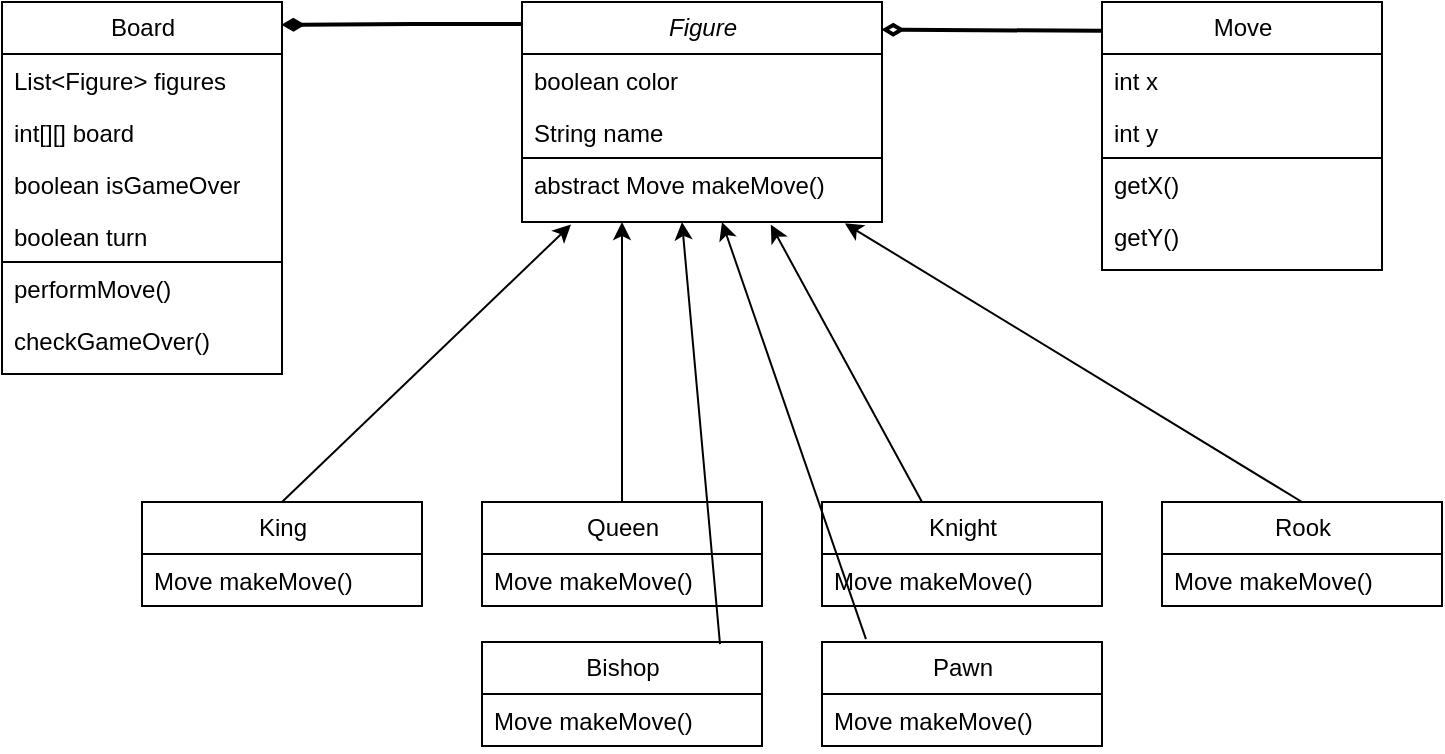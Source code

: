 <mxfile version="23.1.2" type="device">
  <diagram name="Page-1" id="xqHb2A8Pqyfyblk3TKCt">
    <mxGraphModel dx="364" dy="184" grid="1" gridSize="10" guides="1" tooltips="1" connect="1" arrows="1" fold="1" page="1" pageScale="1" pageWidth="850" pageHeight="1100" math="0" shadow="0">
      <root>
        <mxCell id="0" />
        <mxCell id="1" parent="0" />
        <mxCell id="PgqH4XUq-C3_z86vgJyu-1" value="Board" style="swimlane;fontStyle=0;childLayout=stackLayout;horizontal=1;startSize=26;fillColor=none;horizontalStack=0;resizeParent=1;resizeParentMax=0;resizeLast=0;collapsible=1;marginBottom=0;html=1;" vertex="1" parent="1">
          <mxGeometry x="190" y="110" width="140" height="130" as="geometry" />
        </mxCell>
        <mxCell id="PgqH4XUq-C3_z86vgJyu-2" value="List&amp;lt;Figure&amp;gt; figures" style="text;strokeColor=none;fillColor=none;align=left;verticalAlign=top;spacingLeft=4;spacingRight=4;overflow=hidden;rotatable=0;points=[[0,0.5],[1,0.5]];portConstraint=eastwest;whiteSpace=wrap;html=1;" vertex="1" parent="PgqH4XUq-C3_z86vgJyu-1">
          <mxGeometry y="26" width="140" height="26" as="geometry" />
        </mxCell>
        <mxCell id="PgqH4XUq-C3_z86vgJyu-3" value="int[][] board" style="text;strokeColor=none;fillColor=none;align=left;verticalAlign=top;spacingLeft=4;spacingRight=4;overflow=hidden;rotatable=0;points=[[0,0.5],[1,0.5]];portConstraint=eastwest;whiteSpace=wrap;html=1;" vertex="1" parent="PgqH4XUq-C3_z86vgJyu-1">
          <mxGeometry y="52" width="140" height="26" as="geometry" />
        </mxCell>
        <mxCell id="PgqH4XUq-C3_z86vgJyu-4" value="boolean isGameOver" style="text;strokeColor=none;fillColor=none;align=left;verticalAlign=top;spacingLeft=4;spacingRight=4;overflow=hidden;rotatable=0;points=[[0,0.5],[1,0.5]];portConstraint=eastwest;whiteSpace=wrap;html=1;" vertex="1" parent="PgqH4XUq-C3_z86vgJyu-1">
          <mxGeometry y="78" width="140" height="26" as="geometry" />
        </mxCell>
        <mxCell id="PgqH4XUq-C3_z86vgJyu-13" value="boolean turn" style="text;strokeColor=none;fillColor=none;align=left;verticalAlign=top;spacingLeft=4;spacingRight=4;overflow=hidden;rotatable=0;points=[[0,0.5],[1,0.5]];portConstraint=eastwest;whiteSpace=wrap;html=1;" vertex="1" parent="PgqH4XUq-C3_z86vgJyu-1">
          <mxGeometry y="104" width="140" height="26" as="geometry" />
        </mxCell>
        <mxCell id="PgqH4XUq-C3_z86vgJyu-9" value="" style="rounded=0;whiteSpace=wrap;html=1;" vertex="1" parent="1">
          <mxGeometry x="190" y="240" width="140" height="56" as="geometry" />
        </mxCell>
        <mxCell id="PgqH4XUq-C3_z86vgJyu-10" value="performMove()" style="text;strokeColor=none;fillColor=none;align=left;verticalAlign=top;spacingLeft=4;spacingRight=4;overflow=hidden;rotatable=0;points=[[0,0.5],[1,0.5]];portConstraint=eastwest;whiteSpace=wrap;html=1;" vertex="1" parent="1">
          <mxGeometry x="190" y="240" width="140" height="26" as="geometry" />
        </mxCell>
        <mxCell id="PgqH4XUq-C3_z86vgJyu-11" value="checkGameOver()" style="text;strokeColor=none;fillColor=none;align=left;verticalAlign=top;spacingLeft=4;spacingRight=4;overflow=hidden;rotatable=0;points=[[0,0.5],[1,0.5]];portConstraint=eastwest;whiteSpace=wrap;html=1;" vertex="1" parent="1">
          <mxGeometry x="190" y="266" width="140" height="24" as="geometry" />
        </mxCell>
        <mxCell id="PgqH4XUq-C3_z86vgJyu-19" style="edgeStyle=orthogonalEdgeStyle;rounded=0;orthogonalLoop=1;jettySize=auto;html=1;exitX=-0.002;exitY=0.09;exitDx=0;exitDy=0;endArrow=diamondThin;endFill=1;strokeWidth=2;exitPerimeter=0;entryX=0.998;entryY=0.075;entryDx=0;entryDy=0;entryPerimeter=0;" edge="1" parent="1">
          <mxGeometry relative="1" as="geometry">
            <mxPoint x="449.72" y="121.0" as="sourcePoint" />
            <mxPoint x="329.72" y="121.39" as="targetPoint" />
            <Array as="points">
              <mxPoint x="395" y="120.64" />
            </Array>
          </mxGeometry>
        </mxCell>
        <mxCell id="PgqH4XUq-C3_z86vgJyu-14" value="&lt;i&gt;Figure&lt;/i&gt;" style="swimlane;fontStyle=0;childLayout=stackLayout;horizontal=1;startSize=26;fillColor=none;horizontalStack=0;resizeParent=1;resizeParentMax=0;resizeLast=0;collapsible=1;marginBottom=0;html=1;" vertex="1" parent="1">
          <mxGeometry x="450" y="110" width="180" height="78" as="geometry" />
        </mxCell>
        <mxCell id="PgqH4XUq-C3_z86vgJyu-15" value="boolean color" style="text;strokeColor=none;fillColor=none;align=left;verticalAlign=top;spacingLeft=4;spacingRight=4;overflow=hidden;rotatable=0;points=[[0,0.5],[1,0.5]];portConstraint=eastwest;whiteSpace=wrap;html=1;" vertex="1" parent="PgqH4XUq-C3_z86vgJyu-14">
          <mxGeometry y="26" width="180" height="26" as="geometry" />
        </mxCell>
        <mxCell id="PgqH4XUq-C3_z86vgJyu-16" value="String name" style="text;strokeColor=none;fillColor=none;align=left;verticalAlign=top;spacingLeft=4;spacingRight=4;overflow=hidden;rotatable=0;points=[[0,0.5],[1,0.5]];portConstraint=eastwest;whiteSpace=wrap;html=1;" vertex="1" parent="PgqH4XUq-C3_z86vgJyu-14">
          <mxGeometry y="52" width="180" height="26" as="geometry" />
        </mxCell>
        <mxCell id="PgqH4XUq-C3_z86vgJyu-20" value="" style="rounded=0;whiteSpace=wrap;html=1;" vertex="1" parent="1">
          <mxGeometry x="450" y="188" width="180" height="32" as="geometry" />
        </mxCell>
        <mxCell id="PgqH4XUq-C3_z86vgJyu-21" value="abstract Move makeMove()" style="text;strokeColor=none;fillColor=none;align=left;verticalAlign=top;spacingLeft=4;spacingRight=4;overflow=hidden;rotatable=0;points=[[0,0.5],[1,0.5]];portConstraint=eastwest;whiteSpace=wrap;html=1;" vertex="1" parent="1">
          <mxGeometry x="450" y="188" width="180" height="26" as="geometry" />
        </mxCell>
        <mxCell id="PgqH4XUq-C3_z86vgJyu-23" value="King" style="swimlane;fontStyle=0;childLayout=stackLayout;horizontal=1;startSize=26;fillColor=none;horizontalStack=0;resizeParent=1;resizeParentMax=0;resizeLast=0;collapsible=1;marginBottom=0;html=1;" vertex="1" parent="1">
          <mxGeometry x="260" y="360" width="140" height="52" as="geometry" />
        </mxCell>
        <mxCell id="PgqH4XUq-C3_z86vgJyu-42" value="" style="endArrow=classic;html=1;rounded=0;exitX=0.85;exitY=0.02;exitDx=0;exitDy=0;exitPerimeter=0;" edge="1" parent="PgqH4XUq-C3_z86vgJyu-23" source="PgqH4XUq-C3_z86vgJyu-33">
          <mxGeometry width="50" height="50" relative="1" as="geometry">
            <mxPoint x="110" y="70" as="sourcePoint" />
            <mxPoint x="270" y="-140" as="targetPoint" />
          </mxGeometry>
        </mxCell>
        <mxCell id="PgqH4XUq-C3_z86vgJyu-24" value="Move makeMove()" style="text;strokeColor=none;fillColor=none;align=left;verticalAlign=top;spacingLeft=4;spacingRight=4;overflow=hidden;rotatable=0;points=[[0,0.5],[1,0.5]];portConstraint=eastwest;whiteSpace=wrap;html=1;" vertex="1" parent="PgqH4XUq-C3_z86vgJyu-23">
          <mxGeometry y="26" width="140" height="26" as="geometry" />
        </mxCell>
        <mxCell id="PgqH4XUq-C3_z86vgJyu-27" value="Queen" style="swimlane;fontStyle=0;childLayout=stackLayout;horizontal=1;startSize=26;fillColor=none;horizontalStack=0;resizeParent=1;resizeParentMax=0;resizeLast=0;collapsible=1;marginBottom=0;html=1;" vertex="1" parent="1">
          <mxGeometry x="430" y="360" width="140" height="52" as="geometry" />
        </mxCell>
        <mxCell id="PgqH4XUq-C3_z86vgJyu-43" value="" style="endArrow=classic;html=1;rounded=0;exitX=0.157;exitY=-0.027;exitDx=0;exitDy=0;exitPerimeter=0;" edge="1" parent="PgqH4XUq-C3_z86vgJyu-27" source="PgqH4XUq-C3_z86vgJyu-35">
          <mxGeometry width="50" height="50" relative="1" as="geometry">
            <mxPoint x="100" y="70" as="sourcePoint" />
            <mxPoint x="120" y="-140" as="targetPoint" />
          </mxGeometry>
        </mxCell>
        <mxCell id="PgqH4XUq-C3_z86vgJyu-28" value="Move makeMove()" style="text;strokeColor=none;fillColor=none;align=left;verticalAlign=top;spacingLeft=4;spacingRight=4;overflow=hidden;rotatable=0;points=[[0,0.5],[1,0.5]];portConstraint=eastwest;whiteSpace=wrap;html=1;" vertex="1" parent="PgqH4XUq-C3_z86vgJyu-27">
          <mxGeometry y="26" width="140" height="26" as="geometry" />
        </mxCell>
        <mxCell id="PgqH4XUq-C3_z86vgJyu-29" value="Rook" style="swimlane;fontStyle=0;childLayout=stackLayout;horizontal=1;startSize=26;fillColor=none;horizontalStack=0;resizeParent=1;resizeParentMax=0;resizeLast=0;collapsible=1;marginBottom=0;html=1;" vertex="1" parent="1">
          <mxGeometry x="770" y="360" width="140" height="52" as="geometry" />
        </mxCell>
        <mxCell id="PgqH4XUq-C3_z86vgJyu-30" value="Move makeMove()" style="text;strokeColor=none;fillColor=none;align=left;verticalAlign=top;spacingLeft=4;spacingRight=4;overflow=hidden;rotatable=0;points=[[0,0.5],[1,0.5]];portConstraint=eastwest;whiteSpace=wrap;html=1;" vertex="1" parent="PgqH4XUq-C3_z86vgJyu-29">
          <mxGeometry y="26" width="140" height="26" as="geometry" />
        </mxCell>
        <mxCell id="PgqH4XUq-C3_z86vgJyu-31" value="Knight" style="swimlane;fontStyle=0;childLayout=stackLayout;horizontal=1;startSize=26;fillColor=none;horizontalStack=0;resizeParent=1;resizeParentMax=0;resizeLast=0;collapsible=1;marginBottom=0;html=1;" vertex="1" parent="1">
          <mxGeometry x="600" y="360" width="140" height="52" as="geometry" />
        </mxCell>
        <mxCell id="PgqH4XUq-C3_z86vgJyu-32" value="Move makeMove()" style="text;strokeColor=none;fillColor=none;align=left;verticalAlign=top;spacingLeft=4;spacingRight=4;overflow=hidden;rotatable=0;points=[[0,0.5],[1,0.5]];portConstraint=eastwest;whiteSpace=wrap;html=1;" vertex="1" parent="PgqH4XUq-C3_z86vgJyu-31">
          <mxGeometry y="26" width="140" height="26" as="geometry" />
        </mxCell>
        <mxCell id="PgqH4XUq-C3_z86vgJyu-33" value="Bishop" style="swimlane;fontStyle=0;childLayout=stackLayout;horizontal=1;startSize=26;fillColor=none;horizontalStack=0;resizeParent=1;resizeParentMax=0;resizeLast=0;collapsible=1;marginBottom=0;html=1;" vertex="1" parent="1">
          <mxGeometry x="430" y="430" width="140" height="52" as="geometry" />
        </mxCell>
        <mxCell id="PgqH4XUq-C3_z86vgJyu-34" value="Move makeMove()" style="text;strokeColor=none;fillColor=none;align=left;verticalAlign=top;spacingLeft=4;spacingRight=4;overflow=hidden;rotatable=0;points=[[0,0.5],[1,0.5]];portConstraint=eastwest;whiteSpace=wrap;html=1;" vertex="1" parent="PgqH4XUq-C3_z86vgJyu-33">
          <mxGeometry y="26" width="140" height="26" as="geometry" />
        </mxCell>
        <mxCell id="PgqH4XUq-C3_z86vgJyu-35" value="Pawn" style="swimlane;fontStyle=0;childLayout=stackLayout;horizontal=1;startSize=26;fillColor=none;horizontalStack=0;resizeParent=1;resizeParentMax=0;resizeLast=0;collapsible=1;marginBottom=0;html=1;" vertex="1" parent="1">
          <mxGeometry x="600" y="430" width="140" height="52" as="geometry" />
        </mxCell>
        <mxCell id="PgqH4XUq-C3_z86vgJyu-36" value="Move makeMove()" style="text;strokeColor=none;fillColor=none;align=left;verticalAlign=top;spacingLeft=4;spacingRight=4;overflow=hidden;rotatable=0;points=[[0,0.5],[1,0.5]];portConstraint=eastwest;whiteSpace=wrap;html=1;" vertex="1" parent="PgqH4XUq-C3_z86vgJyu-35">
          <mxGeometry y="26" width="140" height="26" as="geometry" />
        </mxCell>
        <mxCell id="PgqH4XUq-C3_z86vgJyu-38" value="" style="endArrow=classic;html=1;rounded=0;entryX=0.136;entryY=1.041;entryDx=0;entryDy=0;entryPerimeter=0;" edge="1" parent="1" target="PgqH4XUq-C3_z86vgJyu-20">
          <mxGeometry width="50" height="50" relative="1" as="geometry">
            <mxPoint x="330" y="360" as="sourcePoint" />
            <mxPoint x="380" y="310" as="targetPoint" />
          </mxGeometry>
        </mxCell>
        <mxCell id="PgqH4XUq-C3_z86vgJyu-39" value="" style="endArrow=classic;html=1;rounded=0;" edge="1" parent="1">
          <mxGeometry width="50" height="50" relative="1" as="geometry">
            <mxPoint x="500" y="360" as="sourcePoint" />
            <mxPoint x="500" y="220" as="targetPoint" />
          </mxGeometry>
        </mxCell>
        <mxCell id="PgqH4XUq-C3_z86vgJyu-40" value="" style="endArrow=classic;html=1;rounded=0;entryX=0.691;entryY=1.041;entryDx=0;entryDy=0;entryPerimeter=0;" edge="1" parent="1" target="PgqH4XUq-C3_z86vgJyu-20">
          <mxGeometry width="50" height="50" relative="1" as="geometry">
            <mxPoint x="650" y="360" as="sourcePoint" />
            <mxPoint x="540" y="220" as="targetPoint" />
          </mxGeometry>
        </mxCell>
        <mxCell id="PgqH4XUq-C3_z86vgJyu-41" value="" style="endArrow=classic;html=1;rounded=0;entryX=0.897;entryY=1.022;entryDx=0;entryDy=0;entryPerimeter=0;" edge="1" parent="1" target="PgqH4XUq-C3_z86vgJyu-20">
          <mxGeometry width="50" height="50" relative="1" as="geometry">
            <mxPoint x="840" y="360" as="sourcePoint" />
            <mxPoint x="890" y="310" as="targetPoint" />
          </mxGeometry>
        </mxCell>
        <mxCell id="PgqH4XUq-C3_z86vgJyu-46" value="Move" style="swimlane;fontStyle=0;childLayout=stackLayout;horizontal=1;startSize=26;fillColor=none;horizontalStack=0;resizeParent=1;resizeParentMax=0;resizeLast=0;collapsible=1;marginBottom=0;html=1;" vertex="1" parent="1">
          <mxGeometry x="740" y="110" width="140" height="78" as="geometry" />
        </mxCell>
        <mxCell id="PgqH4XUq-C3_z86vgJyu-47" value="int x" style="text;strokeColor=none;fillColor=none;align=left;verticalAlign=top;spacingLeft=4;spacingRight=4;overflow=hidden;rotatable=0;points=[[0,0.5],[1,0.5]];portConstraint=eastwest;whiteSpace=wrap;html=1;" vertex="1" parent="PgqH4XUq-C3_z86vgJyu-46">
          <mxGeometry y="26" width="140" height="26" as="geometry" />
        </mxCell>
        <mxCell id="PgqH4XUq-C3_z86vgJyu-48" value="int y" style="text;strokeColor=none;fillColor=none;align=left;verticalAlign=top;spacingLeft=4;spacingRight=4;overflow=hidden;rotatable=0;points=[[0,0.5],[1,0.5]];portConstraint=eastwest;whiteSpace=wrap;html=1;" vertex="1" parent="PgqH4XUq-C3_z86vgJyu-46">
          <mxGeometry y="52" width="140" height="26" as="geometry" />
        </mxCell>
        <mxCell id="PgqH4XUq-C3_z86vgJyu-51" value="" style="rounded=0;whiteSpace=wrap;html=1;" vertex="1" parent="1">
          <mxGeometry x="740" y="188" width="140" height="56" as="geometry" />
        </mxCell>
        <mxCell id="PgqH4XUq-C3_z86vgJyu-52" value="getX()" style="text;strokeColor=none;fillColor=none;align=left;verticalAlign=top;spacingLeft=4;spacingRight=4;overflow=hidden;rotatable=0;points=[[0,0.5],[1,0.5]];portConstraint=eastwest;whiteSpace=wrap;html=1;" vertex="1" parent="1">
          <mxGeometry x="740" y="188" width="140" height="26" as="geometry" />
        </mxCell>
        <mxCell id="PgqH4XUq-C3_z86vgJyu-53" value="getY()" style="text;strokeColor=none;fillColor=none;align=left;verticalAlign=top;spacingLeft=4;spacingRight=4;overflow=hidden;rotatable=0;points=[[0,0.5],[1,0.5]];portConstraint=eastwest;whiteSpace=wrap;html=1;" vertex="1" parent="1">
          <mxGeometry x="740" y="214" width="140" height="24" as="geometry" />
        </mxCell>
        <mxCell id="PgqH4XUq-C3_z86vgJyu-54" value="" style="endArrow=diamondThin;html=1;rounded=0;entryX=0.998;entryY=0.177;entryDx=0;entryDy=0;entryPerimeter=0;exitX=-0.001;exitY=0.185;exitDx=0;exitDy=0;exitPerimeter=0;endFill=0;strokeWidth=2;" edge="1" parent="1" source="PgqH4XUq-C3_z86vgJyu-46" target="PgqH4XUq-C3_z86vgJyu-14">
          <mxGeometry width="50" height="50" relative="1" as="geometry">
            <mxPoint x="670" y="140" as="sourcePoint" />
            <mxPoint x="720" y="90" as="targetPoint" />
          </mxGeometry>
        </mxCell>
      </root>
    </mxGraphModel>
  </diagram>
</mxfile>
